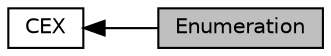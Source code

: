 digraph "Enumeration"
{
  edge [fontname="Helvetica",fontsize="10",labelfontname="Helvetica",labelfontsize="10"];
  node [fontname="Helvetica",fontsize="10",shape=box];
  rankdir=LR;
  Node2 [label="CEX",height=0.2,width=0.4,color="black", fillcolor="white", style="filled",URL="$group___c_e_x.html",tooltip="Root Namespace."];
  Node1 [label="Enumeration",height=0.2,width=0.4,color="black", fillcolor="grey75", style="filled", fontcolor="black",tooltip="Cryptographic Enumerations."];
  Node2->Node1 [shape=plaintext, dir="back", style="solid"];
}
